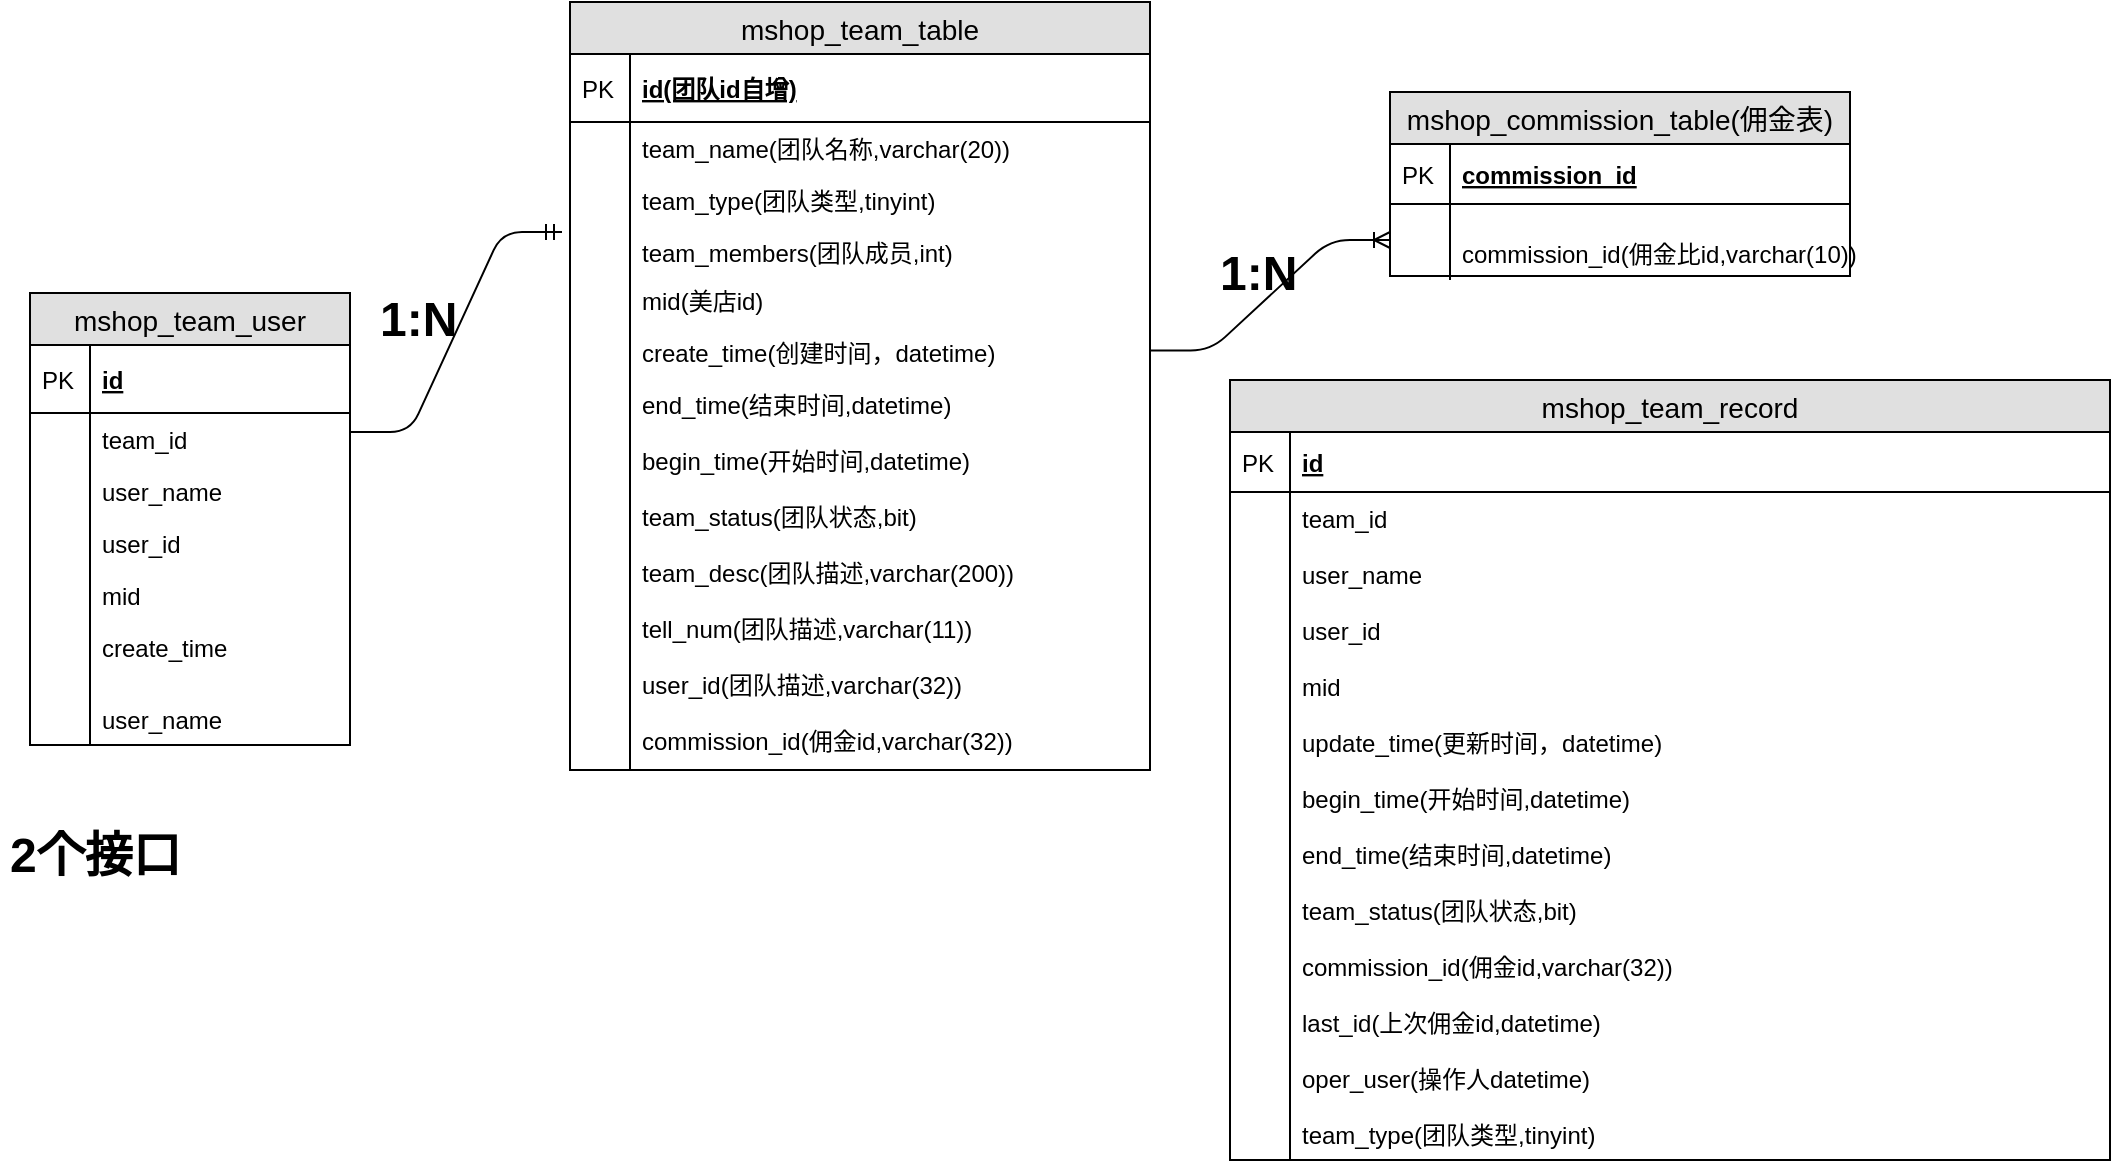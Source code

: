 <mxfile version="10.6.7" type="github"><diagram id="IDR1NOy5a7kp-NHiJug3" name="第 1 页"><mxGraphModel dx="914" dy="594" grid="1" gridSize="10" guides="1" tooltips="1" connect="1" arrows="1" fold="1" page="1" pageScale="1" pageWidth="1169" pageHeight="827" math="0" shadow="0"><root><mxCell id="0"/><mxCell id="1" parent="0"/><mxCell id="7gxHUUUUmgVNLk3DzK-p-2" value="mshop_team_table" style="swimlane;fontStyle=0;childLayout=stackLayout;horizontal=1;startSize=26;fillColor=#e0e0e0;horizontalStack=0;resizeParent=1;resizeParentMax=0;resizeLast=0;collapsible=1;marginBottom=0;swimlaneFillColor=#ffffff;align=center;fontSize=14;" vertex="1" parent="1"><mxGeometry x="330" y="95" width="290" height="384" as="geometry"/></mxCell><mxCell id="7gxHUUUUmgVNLk3DzK-p-3" value="id(团队id自增)" style="shape=partialRectangle;top=0;left=0;right=0;bottom=1;align=left;verticalAlign=middle;fillColor=none;spacingLeft=34;spacingRight=4;overflow=hidden;rotatable=0;points=[[0,0.5],[1,0.5]];portConstraint=eastwest;dropTarget=0;fontStyle=5;fontSize=12;" vertex="1" parent="7gxHUUUUmgVNLk3DzK-p-2"><mxGeometry y="26" width="290" height="34" as="geometry"/></mxCell><mxCell id="7gxHUUUUmgVNLk3DzK-p-4" value="PK" style="shape=partialRectangle;top=0;left=0;bottom=0;fillColor=none;align=left;verticalAlign=middle;spacingLeft=4;spacingRight=4;overflow=hidden;rotatable=0;points=[];portConstraint=eastwest;part=1;fontSize=12;" vertex="1" connectable="0" parent="7gxHUUUUmgVNLk3DzK-p-3"><mxGeometry width="30" height="34" as="geometry"/></mxCell><mxCell id="7gxHUUUUmgVNLk3DzK-p-7" value="team_name(团队名称,varchar(20))" style="shape=partialRectangle;top=0;left=0;right=0;bottom=0;align=left;verticalAlign=top;fillColor=none;spacingLeft=34;spacingRight=4;overflow=hidden;rotatable=0;points=[[0,0.5],[1,0.5]];portConstraint=eastwest;dropTarget=0;fontSize=12;" vertex="1" parent="7gxHUUUUmgVNLk3DzK-p-2"><mxGeometry y="60" width="290" height="26" as="geometry"/></mxCell><mxCell id="7gxHUUUUmgVNLk3DzK-p-8" value="" style="shape=partialRectangle;top=0;left=0;bottom=0;fillColor=none;align=left;verticalAlign=top;spacingLeft=4;spacingRight=4;overflow=hidden;rotatable=0;points=[];portConstraint=eastwest;part=1;fontSize=12;" vertex="1" connectable="0" parent="7gxHUUUUmgVNLk3DzK-p-7"><mxGeometry width="30" height="26" as="geometry"/></mxCell><mxCell id="7gxHUUUUmgVNLk3DzK-p-9" value="team_type(团队类型,tinyint)" style="shape=partialRectangle;top=0;left=0;right=0;bottom=0;align=left;verticalAlign=top;fillColor=none;spacingLeft=34;spacingRight=4;overflow=hidden;rotatable=0;points=[[0,0.5],[1,0.5]];portConstraint=eastwest;dropTarget=0;fontSize=12;" vertex="1" parent="7gxHUUUUmgVNLk3DzK-p-2"><mxGeometry y="86" width="290" height="26" as="geometry"/></mxCell><mxCell id="7gxHUUUUmgVNLk3DzK-p-10" value="" style="shape=partialRectangle;top=0;left=0;bottom=0;fillColor=none;align=left;verticalAlign=top;spacingLeft=4;spacingRight=4;overflow=hidden;rotatable=0;points=[];portConstraint=eastwest;part=1;fontSize=12;" vertex="1" connectable="0" parent="7gxHUUUUmgVNLk3DzK-p-9"><mxGeometry width="30" height="26" as="geometry"/></mxCell><mxCell id="7gxHUUUUmgVNLk3DzK-p-24" value="team_members(团队成员,int)" style="shape=partialRectangle;top=0;left=0;right=0;bottom=0;align=left;verticalAlign=top;fillColor=none;spacingLeft=34;spacingRight=4;overflow=hidden;rotatable=0;points=[[0,0.5],[1,0.5]];portConstraint=eastwest;dropTarget=0;fontSize=12;" vertex="1" parent="7gxHUUUUmgVNLk3DzK-p-2"><mxGeometry y="112" width="290" height="24" as="geometry"/></mxCell><mxCell id="7gxHUUUUmgVNLk3DzK-p-25" value="" style="shape=partialRectangle;top=0;left=0;bottom=0;fillColor=none;align=left;verticalAlign=top;spacingLeft=4;spacingRight=4;overflow=hidden;rotatable=0;points=[];portConstraint=eastwest;part=1;fontSize=12;" vertex="1" connectable="0" parent="7gxHUUUUmgVNLk3DzK-p-24"><mxGeometry width="30" height="24" as="geometry"/></mxCell><mxCell id="7gxHUUUUmgVNLk3DzK-p-26" value="mid(美店id)" style="shape=partialRectangle;top=0;left=0;right=0;bottom=0;align=left;verticalAlign=top;fillColor=none;spacingLeft=34;spacingRight=4;overflow=hidden;rotatable=0;points=[[0,0.5],[1,0.5]];portConstraint=eastwest;dropTarget=0;fontSize=12;" vertex="1" parent="7gxHUUUUmgVNLk3DzK-p-2"><mxGeometry y="136" width="290" height="26" as="geometry"/></mxCell><mxCell id="7gxHUUUUmgVNLk3DzK-p-27" value="" style="shape=partialRectangle;top=0;left=0;bottom=0;fillColor=none;align=left;verticalAlign=top;spacingLeft=4;spacingRight=4;overflow=hidden;rotatable=0;points=[];portConstraint=eastwest;part=1;fontSize=12;" vertex="1" connectable="0" parent="7gxHUUUUmgVNLk3DzK-p-26"><mxGeometry width="30" height="26" as="geometry"/></mxCell><mxCell id="7gxHUUUUmgVNLk3DzK-p-36" value="create_time(创建时间，datetime)" style="shape=partialRectangle;top=0;left=0;right=0;bottom=0;align=left;verticalAlign=top;fillColor=none;spacingLeft=34;spacingRight=4;overflow=hidden;rotatable=0;points=[[0,0.5],[1,0.5]];portConstraint=eastwest;dropTarget=0;fontSize=12;" vertex="1" parent="7gxHUUUUmgVNLk3DzK-p-2"><mxGeometry y="162" width="290" height="26" as="geometry"/></mxCell><mxCell id="7gxHUUUUmgVNLk3DzK-p-37" value="" style="shape=partialRectangle;top=0;left=0;bottom=0;fillColor=none;align=left;verticalAlign=top;spacingLeft=4;spacingRight=4;overflow=hidden;rotatable=0;points=[];portConstraint=eastwest;part=1;fontSize=12;" vertex="1" connectable="0" parent="7gxHUUUUmgVNLk3DzK-p-36"><mxGeometry width="30" height="26" as="geometry"/></mxCell><mxCell id="7gxHUUUUmgVNLk3DzK-p-53" value="end_time(结束时间,datetime)" style="shape=partialRectangle;top=0;left=0;right=0;bottom=0;align=left;verticalAlign=top;fillColor=none;spacingLeft=34;spacingRight=4;overflow=hidden;rotatable=0;points=[[0,0.5],[1,0.5]];portConstraint=eastwest;dropTarget=0;fontSize=12;" vertex="1" parent="7gxHUUUUmgVNLk3DzK-p-2"><mxGeometry y="188" width="290" height="28" as="geometry"/></mxCell><mxCell id="7gxHUUUUmgVNLk3DzK-p-54" value="" style="shape=partialRectangle;top=0;left=0;bottom=0;fillColor=none;align=left;verticalAlign=top;spacingLeft=4;spacingRight=4;overflow=hidden;rotatable=0;points=[];portConstraint=eastwest;part=1;fontSize=12;" vertex="1" connectable="0" parent="7gxHUUUUmgVNLk3DzK-p-53"><mxGeometry width="30" height="28" as="geometry"/></mxCell><mxCell id="7gxHUUUUmgVNLk3DzK-p-59" value="begin_time(开始时间,datetime)" style="shape=partialRectangle;top=0;left=0;right=0;bottom=0;align=left;verticalAlign=top;fillColor=none;spacingLeft=34;spacingRight=4;overflow=hidden;rotatable=0;points=[[0,0.5],[1,0.5]];portConstraint=eastwest;dropTarget=0;fontSize=12;" vertex="1" parent="7gxHUUUUmgVNLk3DzK-p-2"><mxGeometry y="216" width="290" height="28" as="geometry"/></mxCell><mxCell id="7gxHUUUUmgVNLk3DzK-p-60" value="" style="shape=partialRectangle;top=0;left=0;bottom=0;fillColor=none;align=left;verticalAlign=top;spacingLeft=4;spacingRight=4;overflow=hidden;rotatable=0;points=[];portConstraint=eastwest;part=1;fontSize=12;" vertex="1" connectable="0" parent="7gxHUUUUmgVNLk3DzK-p-59"><mxGeometry width="30" height="28" as="geometry"/></mxCell><mxCell id="7gxHUUUUmgVNLk3DzK-p-55" value="team_status(团队状态,bit)" style="shape=partialRectangle;top=0;left=0;right=0;bottom=0;align=left;verticalAlign=top;fillColor=none;spacingLeft=34;spacingRight=4;overflow=hidden;rotatable=0;points=[[0,0.5],[1,0.5]];portConstraint=eastwest;dropTarget=0;fontSize=12;" vertex="1" parent="7gxHUUUUmgVNLk3DzK-p-2"><mxGeometry y="244" width="290" height="28" as="geometry"/></mxCell><mxCell id="7gxHUUUUmgVNLk3DzK-p-56" value="" style="shape=partialRectangle;top=0;left=0;bottom=0;fillColor=none;align=left;verticalAlign=top;spacingLeft=4;spacingRight=4;overflow=hidden;rotatable=0;points=[];portConstraint=eastwest;part=1;fontSize=12;" vertex="1" connectable="0" parent="7gxHUUUUmgVNLk3DzK-p-55"><mxGeometry width="30" height="28" as="geometry"/></mxCell><mxCell id="7gxHUUUUmgVNLk3DzK-p-61" value="team_desc(团队描述,varchar(200))" style="shape=partialRectangle;top=0;left=0;right=0;bottom=0;align=left;verticalAlign=top;fillColor=none;spacingLeft=34;spacingRight=4;overflow=hidden;rotatable=0;points=[[0,0.5],[1,0.5]];portConstraint=eastwest;dropTarget=0;fontSize=12;" vertex="1" parent="7gxHUUUUmgVNLk3DzK-p-2"><mxGeometry y="272" width="290" height="28" as="geometry"/></mxCell><mxCell id="7gxHUUUUmgVNLk3DzK-p-62" value="" style="shape=partialRectangle;top=0;left=0;bottom=0;fillColor=none;align=left;verticalAlign=top;spacingLeft=4;spacingRight=4;overflow=hidden;rotatable=0;points=[];portConstraint=eastwest;part=1;fontSize=12;" vertex="1" connectable="0" parent="7gxHUUUUmgVNLk3DzK-p-61"><mxGeometry width="30" height="28" as="geometry"/></mxCell><mxCell id="7gxHUUUUmgVNLk3DzK-p-63" value="tell_num(团队描述,varchar(11))" style="shape=partialRectangle;top=0;left=0;right=0;bottom=0;align=left;verticalAlign=top;fillColor=none;spacingLeft=34;spacingRight=4;overflow=hidden;rotatable=0;points=[[0,0.5],[1,0.5]];portConstraint=eastwest;dropTarget=0;fontSize=12;" vertex="1" parent="7gxHUUUUmgVNLk3DzK-p-2"><mxGeometry y="300" width="290" height="28" as="geometry"/></mxCell><mxCell id="7gxHUUUUmgVNLk3DzK-p-64" value="" style="shape=partialRectangle;top=0;left=0;bottom=0;fillColor=none;align=left;verticalAlign=top;spacingLeft=4;spacingRight=4;overflow=hidden;rotatable=0;points=[];portConstraint=eastwest;part=1;fontSize=12;" vertex="1" connectable="0" parent="7gxHUUUUmgVNLk3DzK-p-63"><mxGeometry width="30" height="28" as="geometry"/></mxCell><mxCell id="7gxHUUUUmgVNLk3DzK-p-65" value="user_id(团队描述,varchar(32))" style="shape=partialRectangle;top=0;left=0;right=0;bottom=0;align=left;verticalAlign=top;fillColor=none;spacingLeft=34;spacingRight=4;overflow=hidden;rotatable=0;points=[[0,0.5],[1,0.5]];portConstraint=eastwest;dropTarget=0;fontSize=12;" vertex="1" parent="7gxHUUUUmgVNLk3DzK-p-2"><mxGeometry y="328" width="290" height="28" as="geometry"/></mxCell><mxCell id="7gxHUUUUmgVNLk3DzK-p-66" value="" style="shape=partialRectangle;top=0;left=0;bottom=0;fillColor=none;align=left;verticalAlign=top;spacingLeft=4;spacingRight=4;overflow=hidden;rotatable=0;points=[];portConstraint=eastwest;part=1;fontSize=12;" vertex="1" connectable="0" parent="7gxHUUUUmgVNLk3DzK-p-65"><mxGeometry width="30" height="28" as="geometry"/></mxCell><mxCell id="7gxHUUUUmgVNLk3DzK-p-121" value="commission_id(佣金id,varchar(32))" style="shape=partialRectangle;top=0;left=0;right=0;bottom=0;align=left;verticalAlign=top;fillColor=none;spacingLeft=34;spacingRight=4;overflow=hidden;rotatable=0;points=[[0,0.5],[1,0.5]];portConstraint=eastwest;dropTarget=0;fontSize=12;" vertex="1" parent="7gxHUUUUmgVNLk3DzK-p-2"><mxGeometry y="356" width="290" height="28" as="geometry"/></mxCell><mxCell id="7gxHUUUUmgVNLk3DzK-p-122" value="" style="shape=partialRectangle;top=0;left=0;bottom=0;fillColor=none;align=left;verticalAlign=top;spacingLeft=4;spacingRight=4;overflow=hidden;rotatable=0;points=[];portConstraint=eastwest;part=1;fontSize=12;" vertex="1" connectable="0" parent="7gxHUUUUmgVNLk3DzK-p-121"><mxGeometry width="30" height="28" as="geometry"/></mxCell><mxCell id="7gxHUUUUmgVNLk3DzK-p-42" value="mshop_commission_table(佣金表)" style="swimlane;fontStyle=0;childLayout=stackLayout;horizontal=1;startSize=26;fillColor=#e0e0e0;horizontalStack=0;resizeParent=1;resizeParentMax=0;resizeLast=0;collapsible=1;marginBottom=0;swimlaneFillColor=#ffffff;align=center;fontSize=14;" vertex="1" parent="1"><mxGeometry x="740" y="140" width="230" height="92" as="geometry"/></mxCell><mxCell id="7gxHUUUUmgVNLk3DzK-p-43" value="commission_id" style="shape=partialRectangle;top=0;left=0;right=0;bottom=1;align=left;verticalAlign=middle;fillColor=none;spacingLeft=34;spacingRight=4;overflow=hidden;rotatable=0;points=[[0,0.5],[1,0.5]];portConstraint=eastwest;dropTarget=0;fontStyle=5;fontSize=12;" vertex="1" parent="7gxHUUUUmgVNLk3DzK-p-42"><mxGeometry y="26" width="230" height="30" as="geometry"/></mxCell><mxCell id="7gxHUUUUmgVNLk3DzK-p-44" value="PK" style="shape=partialRectangle;top=0;left=0;bottom=0;fillColor=none;align=left;verticalAlign=middle;spacingLeft=4;spacingRight=4;overflow=hidden;rotatable=0;points=[];portConstraint=eastwest;part=1;fontSize=12;" vertex="1" connectable="0" parent="7gxHUUUUmgVNLk3DzK-p-43"><mxGeometry width="30" height="30" as="geometry"/></mxCell><mxCell id="7gxHUUUUmgVNLk3DzK-p-45" value="" style="shape=partialRectangle;top=0;left=0;right=0;bottom=0;align=left;verticalAlign=top;fillColor=none;spacingLeft=34;spacingRight=4;overflow=hidden;rotatable=0;points=[[0,0.5],[1,0.5]];portConstraint=eastwest;dropTarget=0;fontSize=12;" vertex="1" parent="7gxHUUUUmgVNLk3DzK-p-42"><mxGeometry y="56" width="230" height="26" as="geometry"/></mxCell><mxCell id="7gxHUUUUmgVNLk3DzK-p-46" value="" style="shape=partialRectangle;top=0;left=0;bottom=0;fillColor=none;align=left;verticalAlign=top;spacingLeft=4;spacingRight=4;overflow=hidden;rotatable=0;points=[];portConstraint=eastwest;part=1;fontSize=12;" vertex="1" connectable="0" parent="7gxHUUUUmgVNLk3DzK-p-45"><mxGeometry width="30" height="26" as="geometry"/></mxCell><mxCell id="7gxHUUUUmgVNLk3DzK-p-51" value="" style="shape=partialRectangle;top=0;left=0;right=0;bottom=0;align=left;verticalAlign=top;fillColor=none;spacingLeft=34;spacingRight=4;overflow=hidden;rotatable=0;points=[[0,0.5],[1,0.5]];portConstraint=eastwest;dropTarget=0;fontSize=12;" vertex="1" parent="7gxHUUUUmgVNLk3DzK-p-42"><mxGeometry y="82" width="230" height="10" as="geometry"/></mxCell><mxCell id="7gxHUUUUmgVNLk3DzK-p-52" value="" style="shape=partialRectangle;top=0;left=0;bottom=0;fillColor=none;align=left;verticalAlign=top;spacingLeft=4;spacingRight=4;overflow=hidden;rotatable=0;points=[];portConstraint=eastwest;part=1;fontSize=12;" vertex="1" connectable="0" parent="7gxHUUUUmgVNLk3DzK-p-51"><mxGeometry width="30" height="10" as="geometry"/></mxCell><mxCell id="7gxHUUUUmgVNLk3DzK-p-34" value="commission_id(佣金比id,varchar(10))" style="shape=partialRectangle;top=0;left=0;right=0;bottom=0;align=left;verticalAlign=top;fillColor=none;spacingLeft=34;spacingRight=4;overflow=hidden;rotatable=0;points=[[0,0.5],[1,0.5]];portConstraint=eastwest;dropTarget=0;fontSize=12;" vertex="1" parent="1"><mxGeometry x="740" y="207.5" width="290" height="26" as="geometry"/></mxCell><mxCell id="7gxHUUUUmgVNLk3DzK-p-35" value="" style="shape=partialRectangle;top=0;left=0;bottom=0;fillColor=none;align=left;verticalAlign=top;spacingLeft=4;spacingRight=4;overflow=hidden;rotatable=0;points=[];portConstraint=eastwest;part=1;fontSize=12;" vertex="1" connectable="0" parent="7gxHUUUUmgVNLk3DzK-p-34"><mxGeometry width="30" height="26" as="geometry"/></mxCell><mxCell id="7gxHUUUUmgVNLk3DzK-p-57" value="" style="edgeStyle=entityRelationEdgeStyle;fontSize=12;html=1;endArrow=ERoneToMany;exitX=1;exitY=0.5;exitDx=0;exitDy=0;" edge="1" parent="1"><mxGeometry width="100" height="100" relative="1" as="geometry"><mxPoint x="620.294" y="269.235" as="sourcePoint"/><mxPoint x="740" y="214" as="targetPoint"/></mxGeometry></mxCell><mxCell id="7gxHUUUUmgVNLk3DzK-p-58" value="&lt;h1&gt;1:N&lt;/h1&gt;&lt;div&gt;&lt;br&gt;&lt;/div&gt;" style="text;html=1;strokeColor=none;fillColor=none;spacing=5;spacingTop=-20;whiteSpace=wrap;overflow=hidden;rounded=0;" vertex="1" parent="1"><mxGeometry x="650" y="211" width="80" height="59" as="geometry"/></mxCell><mxCell id="7gxHUUUUmgVNLk3DzK-p-67" value="mshop_team_record" style="swimlane;fontStyle=0;childLayout=stackLayout;horizontal=1;startSize=26;fillColor=#e0e0e0;horizontalStack=0;resizeParent=1;resizeParentMax=0;resizeLast=0;collapsible=1;marginBottom=0;swimlaneFillColor=#ffffff;align=center;fontSize=14;" vertex="1" parent="1"><mxGeometry x="660" y="284" width="440" height="390" as="geometry"/></mxCell><mxCell id="7gxHUUUUmgVNLk3DzK-p-68" value="id" style="shape=partialRectangle;top=0;left=0;right=0;bottom=1;align=left;verticalAlign=middle;fillColor=none;spacingLeft=34;spacingRight=4;overflow=hidden;rotatable=0;points=[[0,0.5],[1,0.5]];portConstraint=eastwest;dropTarget=0;fontStyle=5;fontSize=12;" vertex="1" parent="7gxHUUUUmgVNLk3DzK-p-67"><mxGeometry y="26" width="440" height="30" as="geometry"/></mxCell><mxCell id="7gxHUUUUmgVNLk3DzK-p-69" value="PK" style="shape=partialRectangle;top=0;left=0;bottom=0;fillColor=none;align=left;verticalAlign=middle;spacingLeft=4;spacingRight=4;overflow=hidden;rotatable=0;points=[];portConstraint=eastwest;part=1;fontSize=12;" vertex="1" connectable="0" parent="7gxHUUUUmgVNLk3DzK-p-68"><mxGeometry width="30" height="30" as="geometry"/></mxCell><mxCell id="7gxHUUUUmgVNLk3DzK-p-112" value="team_id" style="shape=partialRectangle;top=0;left=0;right=0;bottom=0;align=left;verticalAlign=top;fillColor=none;spacingLeft=34;spacingRight=4;overflow=hidden;rotatable=0;points=[[0,0.5],[1,0.5]];portConstraint=eastwest;dropTarget=0;fontSize=12;" vertex="1" parent="7gxHUUUUmgVNLk3DzK-p-67"><mxGeometry y="56" width="440" height="28" as="geometry"/></mxCell><mxCell id="7gxHUUUUmgVNLk3DzK-p-113" value="" style="shape=partialRectangle;top=0;left=0;bottom=0;fillColor=none;align=left;verticalAlign=top;spacingLeft=4;spacingRight=4;overflow=hidden;rotatable=0;points=[];portConstraint=eastwest;part=1;fontSize=12;" vertex="1" connectable="0" parent="7gxHUUUUmgVNLk3DzK-p-112"><mxGeometry width="30" height="28" as="geometry"/></mxCell><mxCell id="7gxHUUUUmgVNLk3DzK-p-110" value="user_name" style="shape=partialRectangle;top=0;left=0;right=0;bottom=0;align=left;verticalAlign=top;fillColor=none;spacingLeft=34;spacingRight=4;overflow=hidden;rotatable=0;points=[[0,0.5],[1,0.5]];portConstraint=eastwest;dropTarget=0;fontSize=12;" vertex="1" parent="7gxHUUUUmgVNLk3DzK-p-67"><mxGeometry y="84" width="440" height="28" as="geometry"/></mxCell><mxCell id="7gxHUUUUmgVNLk3DzK-p-111" value="" style="shape=partialRectangle;top=0;left=0;bottom=0;fillColor=none;align=left;verticalAlign=top;spacingLeft=4;spacingRight=4;overflow=hidden;rotatable=0;points=[];portConstraint=eastwest;part=1;fontSize=12;" vertex="1" connectable="0" parent="7gxHUUUUmgVNLk3DzK-p-110"><mxGeometry width="30" height="28" as="geometry"/></mxCell><mxCell id="7gxHUUUUmgVNLk3DzK-p-108" value="user_id" style="shape=partialRectangle;top=0;left=0;right=0;bottom=0;align=left;verticalAlign=top;fillColor=none;spacingLeft=34;spacingRight=4;overflow=hidden;rotatable=0;points=[[0,0.5],[1,0.5]];portConstraint=eastwest;dropTarget=0;fontSize=12;" vertex="1" parent="7gxHUUUUmgVNLk3DzK-p-67"><mxGeometry y="112" width="440" height="28" as="geometry"/></mxCell><mxCell id="7gxHUUUUmgVNLk3DzK-p-109" value="" style="shape=partialRectangle;top=0;left=0;bottom=0;fillColor=none;align=left;verticalAlign=top;spacingLeft=4;spacingRight=4;overflow=hidden;rotatable=0;points=[];portConstraint=eastwest;part=1;fontSize=12;" vertex="1" connectable="0" parent="7gxHUUUUmgVNLk3DzK-p-108"><mxGeometry width="30" height="28" as="geometry"/></mxCell><mxCell id="7gxHUUUUmgVNLk3DzK-p-106" value="mid" style="shape=partialRectangle;top=0;left=0;right=0;bottom=0;align=left;verticalAlign=top;fillColor=none;spacingLeft=34;spacingRight=4;overflow=hidden;rotatable=0;points=[[0,0.5],[1,0.5]];portConstraint=eastwest;dropTarget=0;fontSize=12;" vertex="1" parent="7gxHUUUUmgVNLk3DzK-p-67"><mxGeometry y="140" width="440" height="28" as="geometry"/></mxCell><mxCell id="7gxHUUUUmgVNLk3DzK-p-107" value="" style="shape=partialRectangle;top=0;left=0;bottom=0;fillColor=none;align=left;verticalAlign=top;spacingLeft=4;spacingRight=4;overflow=hidden;rotatable=0;points=[];portConstraint=eastwest;part=1;fontSize=12;" vertex="1" connectable="0" parent="7gxHUUUUmgVNLk3DzK-p-106"><mxGeometry width="30" height="28" as="geometry"/></mxCell><mxCell id="7gxHUUUUmgVNLk3DzK-p-98" value="update_time(更新时间，datetime)" style="shape=partialRectangle;top=0;left=0;right=0;bottom=0;align=left;verticalAlign=top;fillColor=none;spacingLeft=34;spacingRight=4;overflow=hidden;rotatable=0;points=[[0,0.5],[1,0.5]];portConstraint=eastwest;dropTarget=0;fontSize=12;" vertex="1" parent="7gxHUUUUmgVNLk3DzK-p-67"><mxGeometry y="168" width="440" height="28" as="geometry"/></mxCell><mxCell id="7gxHUUUUmgVNLk3DzK-p-99" value="" style="shape=partialRectangle;top=0;left=0;bottom=0;fillColor=none;align=left;verticalAlign=top;spacingLeft=4;spacingRight=4;overflow=hidden;rotatable=0;points=[];portConstraint=eastwest;part=1;fontSize=12;" vertex="1" connectable="0" parent="7gxHUUUUmgVNLk3DzK-p-98"><mxGeometry width="30" height="28" as="geometry"/></mxCell><mxCell id="7gxHUUUUmgVNLk3DzK-p-118" value="begin_time(开始时间,datetime)" style="shape=partialRectangle;top=0;left=0;right=0;bottom=0;align=left;verticalAlign=top;fillColor=none;spacingLeft=34;spacingRight=4;overflow=hidden;rotatable=0;points=[[0,0.5],[1,0.5]];portConstraint=eastwest;dropTarget=0;fontSize=12;" vertex="1" parent="7gxHUUUUmgVNLk3DzK-p-67"><mxGeometry y="196" width="440" height="28" as="geometry"/></mxCell><mxCell id="7gxHUUUUmgVNLk3DzK-p-119" value="" style="shape=partialRectangle;top=0;left=0;bottom=0;fillColor=none;align=left;verticalAlign=top;spacingLeft=4;spacingRight=4;overflow=hidden;rotatable=0;points=[];portConstraint=eastwest;part=1;fontSize=12;" vertex="1" connectable="0" parent="7gxHUUUUmgVNLk3DzK-p-118"><mxGeometry width="30" height="28" as="geometry"/></mxCell><mxCell id="7gxHUUUUmgVNLk3DzK-p-116" value="end_time(结束时间,datetime)" style="shape=partialRectangle;top=0;left=0;right=0;bottom=0;align=left;verticalAlign=top;fillColor=none;spacingLeft=34;spacingRight=4;overflow=hidden;rotatable=0;points=[[0,0.5],[1,0.5]];portConstraint=eastwest;dropTarget=0;fontSize=12;" vertex="1" parent="7gxHUUUUmgVNLk3DzK-p-67"><mxGeometry y="224" width="440" height="28" as="geometry"/></mxCell><mxCell id="7gxHUUUUmgVNLk3DzK-p-117" value="" style="shape=partialRectangle;top=0;left=0;bottom=0;fillColor=none;align=left;verticalAlign=top;spacingLeft=4;spacingRight=4;overflow=hidden;rotatable=0;points=[];portConstraint=eastwest;part=1;fontSize=12;" vertex="1" connectable="0" parent="7gxHUUUUmgVNLk3DzK-p-116"><mxGeometry width="30" height="28" as="geometry"/></mxCell><mxCell id="7gxHUUUUmgVNLk3DzK-p-114" value="team_status(团队状态,bit)" style="shape=partialRectangle;top=0;left=0;right=0;bottom=0;align=left;verticalAlign=top;fillColor=none;spacingLeft=34;spacingRight=4;overflow=hidden;rotatable=0;points=[[0,0.5],[1,0.5]];portConstraint=eastwest;dropTarget=0;fontSize=12;" vertex="1" parent="7gxHUUUUmgVNLk3DzK-p-67"><mxGeometry y="252" width="440" height="28" as="geometry"/></mxCell><mxCell id="7gxHUUUUmgVNLk3DzK-p-115" value="" style="shape=partialRectangle;top=0;left=0;bottom=0;fillColor=none;align=left;verticalAlign=top;spacingLeft=4;spacingRight=4;overflow=hidden;rotatable=0;points=[];portConstraint=eastwest;part=1;fontSize=12;" vertex="1" connectable="0" parent="7gxHUUUUmgVNLk3DzK-p-114"><mxGeometry width="30" height="28" as="geometry"/></mxCell><mxCell id="7gxHUUUUmgVNLk3DzK-p-127" value="commission_id(佣金id,varchar(32))" style="shape=partialRectangle;top=0;left=0;right=0;bottom=0;align=left;verticalAlign=top;fillColor=none;spacingLeft=34;spacingRight=4;overflow=hidden;rotatable=0;points=[[0,0.5],[1,0.5]];portConstraint=eastwest;dropTarget=0;fontSize=12;" vertex="1" parent="7gxHUUUUmgVNLk3DzK-p-67"><mxGeometry y="280" width="440" height="28" as="geometry"/></mxCell><mxCell id="7gxHUUUUmgVNLk3DzK-p-128" value="" style="shape=partialRectangle;top=0;left=0;bottom=0;fillColor=none;align=left;verticalAlign=top;spacingLeft=4;spacingRight=4;overflow=hidden;rotatable=0;points=[];portConstraint=eastwest;part=1;fontSize=12;" vertex="1" connectable="0" parent="7gxHUUUUmgVNLk3DzK-p-127"><mxGeometry width="30" height="28" as="geometry"/></mxCell><mxCell id="7gxHUUUUmgVNLk3DzK-p-142" value="last_id(上次佣金id,datetime)" style="shape=partialRectangle;top=0;left=0;right=0;bottom=0;align=left;verticalAlign=top;fillColor=none;spacingLeft=34;spacingRight=4;overflow=hidden;rotatable=0;points=[[0,0.5],[1,0.5]];portConstraint=eastwest;dropTarget=0;fontSize=12;" vertex="1" parent="7gxHUUUUmgVNLk3DzK-p-67"><mxGeometry y="308" width="440" height="28" as="geometry"/></mxCell><mxCell id="7gxHUUUUmgVNLk3DzK-p-143" value="" style="shape=partialRectangle;top=0;left=0;bottom=0;fillColor=none;align=left;verticalAlign=top;spacingLeft=4;spacingRight=4;overflow=hidden;rotatable=0;points=[];portConstraint=eastwest;part=1;fontSize=12;" vertex="1" connectable="0" parent="7gxHUUUUmgVNLk3DzK-p-142"><mxGeometry width="30" height="28" as="geometry"/></mxCell><mxCell id="7gxHUUUUmgVNLk3DzK-p-96" value="oper_user(操作人datetime)" style="shape=partialRectangle;top=0;left=0;right=0;bottom=0;align=left;verticalAlign=top;fillColor=none;spacingLeft=34;spacingRight=4;overflow=hidden;rotatable=0;points=[[0,0.5],[1,0.5]];portConstraint=eastwest;dropTarget=0;fontSize=12;" vertex="1" parent="7gxHUUUUmgVNLk3DzK-p-67"><mxGeometry y="336" width="440" height="28" as="geometry"/></mxCell><mxCell id="7gxHUUUUmgVNLk3DzK-p-97" value="" style="shape=partialRectangle;top=0;left=0;bottom=0;fillColor=none;align=left;verticalAlign=top;spacingLeft=4;spacingRight=4;overflow=hidden;rotatable=0;points=[];portConstraint=eastwest;part=1;fontSize=12;" vertex="1" connectable="0" parent="7gxHUUUUmgVNLk3DzK-p-96"><mxGeometry width="30" height="28" as="geometry"/></mxCell><mxCell id="7gxHUUUUmgVNLk3DzK-p-144" value="team_type(团队类型,tinyint)" style="shape=partialRectangle;top=0;left=0;right=0;bottom=0;align=left;verticalAlign=top;fillColor=none;spacingLeft=34;spacingRight=4;overflow=hidden;rotatable=0;points=[[0,0.5],[1,0.5]];portConstraint=eastwest;dropTarget=0;fontSize=12;" vertex="1" parent="7gxHUUUUmgVNLk3DzK-p-67"><mxGeometry y="364" width="440" height="26" as="geometry"/></mxCell><mxCell id="7gxHUUUUmgVNLk3DzK-p-145" value="" style="shape=partialRectangle;top=0;left=0;bottom=0;fillColor=none;align=left;verticalAlign=top;spacingLeft=4;spacingRight=4;overflow=hidden;rotatable=0;points=[];portConstraint=eastwest;part=1;fontSize=12;" vertex="1" connectable="0" parent="7gxHUUUUmgVNLk3DzK-p-144"><mxGeometry width="30" height="26" as="geometry"/></mxCell><mxCell id="7gxHUUUUmgVNLk3DzK-p-78" value="mshop_team_user" style="swimlane;fontStyle=0;childLayout=stackLayout;horizontal=1;startSize=26;fillColor=#e0e0e0;horizontalStack=0;resizeParent=1;resizeParentMax=0;resizeLast=0;collapsible=1;marginBottom=0;swimlaneFillColor=#ffffff;align=center;fontSize=14;" vertex="1" parent="1"><mxGeometry x="60" y="240.5" width="160" height="226" as="geometry"/></mxCell><mxCell id="7gxHUUUUmgVNLk3DzK-p-79" value="id" style="shape=partialRectangle;top=0;left=0;right=0;bottom=1;align=left;verticalAlign=middle;fillColor=none;spacingLeft=34;spacingRight=4;overflow=hidden;rotatable=0;points=[[0,0.5],[1,0.5]];portConstraint=eastwest;dropTarget=0;fontStyle=5;fontSize=12;" vertex="1" parent="7gxHUUUUmgVNLk3DzK-p-78"><mxGeometry y="26" width="160" height="34" as="geometry"/></mxCell><mxCell id="7gxHUUUUmgVNLk3DzK-p-80" value="PK" style="shape=partialRectangle;top=0;left=0;bottom=0;fillColor=none;align=left;verticalAlign=middle;spacingLeft=4;spacingRight=4;overflow=hidden;rotatable=0;points=[];portConstraint=eastwest;part=1;fontSize=12;" vertex="1" connectable="0" parent="7gxHUUUUmgVNLk3DzK-p-79"><mxGeometry width="30" height="34" as="geometry"/></mxCell><mxCell id="7gxHUUUUmgVNLk3DzK-p-81" value="team_id" style="shape=partialRectangle;top=0;left=0;right=0;bottom=0;align=left;verticalAlign=top;fillColor=none;spacingLeft=34;spacingRight=4;overflow=hidden;rotatable=0;points=[[0,0.5],[1,0.5]];portConstraint=eastwest;dropTarget=0;fontSize=12;" vertex="1" parent="7gxHUUUUmgVNLk3DzK-p-78"><mxGeometry y="60" width="160" height="26" as="geometry"/></mxCell><mxCell id="7gxHUUUUmgVNLk3DzK-p-82" value="" style="shape=partialRectangle;top=0;left=0;bottom=0;fillColor=none;align=left;verticalAlign=top;spacingLeft=4;spacingRight=4;overflow=hidden;rotatable=0;points=[];portConstraint=eastwest;part=1;fontSize=12;" vertex="1" connectable="0" parent="7gxHUUUUmgVNLk3DzK-p-81"><mxGeometry width="30" height="26" as="geometry"/></mxCell><mxCell id="7gxHUUUUmgVNLk3DzK-p-131" value="user_name" style="shape=partialRectangle;top=0;left=0;right=0;bottom=0;align=left;verticalAlign=top;fillColor=none;spacingLeft=34;spacingRight=4;overflow=hidden;rotatable=0;points=[[0,0.5],[1,0.5]];portConstraint=eastwest;dropTarget=0;fontSize=12;" vertex="1" parent="7gxHUUUUmgVNLk3DzK-p-78"><mxGeometry y="86" width="160" height="26" as="geometry"/></mxCell><mxCell id="7gxHUUUUmgVNLk3DzK-p-132" value="" style="shape=partialRectangle;top=0;left=0;bottom=0;fillColor=none;align=left;verticalAlign=top;spacingLeft=4;spacingRight=4;overflow=hidden;rotatable=0;points=[];portConstraint=eastwest;part=1;fontSize=12;" vertex="1" connectable="0" parent="7gxHUUUUmgVNLk3DzK-p-131"><mxGeometry width="30" height="26" as="geometry"/></mxCell><mxCell id="7gxHUUUUmgVNLk3DzK-p-83" value="user_id" style="shape=partialRectangle;top=0;left=0;right=0;bottom=0;align=left;verticalAlign=top;fillColor=none;spacingLeft=34;spacingRight=4;overflow=hidden;rotatable=0;points=[[0,0.5],[1,0.5]];portConstraint=eastwest;dropTarget=0;fontSize=12;" vertex="1" parent="7gxHUUUUmgVNLk3DzK-p-78"><mxGeometry y="112" width="160" height="26" as="geometry"/></mxCell><mxCell id="7gxHUUUUmgVNLk3DzK-p-84" value="" style="shape=partialRectangle;top=0;left=0;bottom=0;fillColor=none;align=left;verticalAlign=top;spacingLeft=4;spacingRight=4;overflow=hidden;rotatable=0;points=[];portConstraint=eastwest;part=1;fontSize=12;" vertex="1" connectable="0" parent="7gxHUUUUmgVNLk3DzK-p-83"><mxGeometry width="30" height="26" as="geometry"/></mxCell><mxCell id="7gxHUUUUmgVNLk3DzK-p-85" value="mid" style="shape=partialRectangle;top=0;left=0;right=0;bottom=0;align=left;verticalAlign=top;fillColor=none;spacingLeft=34;spacingRight=4;overflow=hidden;rotatable=0;points=[[0,0.5],[1,0.5]];portConstraint=eastwest;dropTarget=0;fontSize=12;" vertex="1" parent="7gxHUUUUmgVNLk3DzK-p-78"><mxGeometry y="138" width="160" height="26" as="geometry"/></mxCell><mxCell id="7gxHUUUUmgVNLk3DzK-p-86" value="" style="shape=partialRectangle;top=0;left=0;bottom=0;fillColor=none;align=left;verticalAlign=top;spacingLeft=4;spacingRight=4;overflow=hidden;rotatable=0;points=[];portConstraint=eastwest;part=1;fontSize=12;" vertex="1" connectable="0" parent="7gxHUUUUmgVNLk3DzK-p-85"><mxGeometry width="30" height="26" as="geometry"/></mxCell><mxCell id="7gxHUUUUmgVNLk3DzK-p-133" value="create_time" style="shape=partialRectangle;top=0;left=0;right=0;bottom=0;align=left;verticalAlign=top;fillColor=none;spacingLeft=34;spacingRight=4;overflow=hidden;rotatable=0;points=[[0,0.5],[1,0.5]];portConstraint=eastwest;dropTarget=0;fontSize=12;" vertex="1" parent="7gxHUUUUmgVNLk3DzK-p-78"><mxGeometry y="164" width="160" height="26" as="geometry"/></mxCell><mxCell id="7gxHUUUUmgVNLk3DzK-p-134" value="" style="shape=partialRectangle;top=0;left=0;bottom=0;fillColor=none;align=left;verticalAlign=top;spacingLeft=4;spacingRight=4;overflow=hidden;rotatable=0;points=[];portConstraint=eastwest;part=1;fontSize=12;" vertex="1" connectable="0" parent="7gxHUUUUmgVNLk3DzK-p-133"><mxGeometry width="30" height="26" as="geometry"/></mxCell><mxCell id="7gxHUUUUmgVNLk3DzK-p-87" value="" style="shape=partialRectangle;top=0;left=0;right=0;bottom=0;align=left;verticalAlign=top;fillColor=none;spacingLeft=34;spacingRight=4;overflow=hidden;rotatable=0;points=[[0,0.5],[1,0.5]];portConstraint=eastwest;dropTarget=0;fontSize=12;" vertex="1" parent="7gxHUUUUmgVNLk3DzK-p-78"><mxGeometry y="190" width="160" height="10" as="geometry"/></mxCell><mxCell id="7gxHUUUUmgVNLk3DzK-p-88" value="" style="shape=partialRectangle;top=0;left=0;bottom=0;fillColor=none;align=left;verticalAlign=top;spacingLeft=4;spacingRight=4;overflow=hidden;rotatable=0;points=[];portConstraint=eastwest;part=1;fontSize=12;" vertex="1" connectable="0" parent="7gxHUUUUmgVNLk3DzK-p-87"><mxGeometry width="30" height="10" as="geometry"/></mxCell><mxCell id="7gxHUUUUmgVNLk3DzK-p-135" value="user_name" style="shape=partialRectangle;top=0;left=0;right=0;bottom=0;align=left;verticalAlign=top;fillColor=none;spacingLeft=34;spacingRight=4;overflow=hidden;rotatable=0;points=[[0,0.5],[1,0.5]];portConstraint=eastwest;dropTarget=0;fontSize=12;" vertex="1" parent="7gxHUUUUmgVNLk3DzK-p-78"><mxGeometry y="200" width="160" height="26" as="geometry"/></mxCell><mxCell id="7gxHUUUUmgVNLk3DzK-p-136" value="" style="shape=partialRectangle;top=0;left=0;bottom=0;fillColor=none;align=left;verticalAlign=top;spacingLeft=4;spacingRight=4;overflow=hidden;rotatable=0;points=[];portConstraint=eastwest;part=1;fontSize=12;" vertex="1" connectable="0" parent="7gxHUUUUmgVNLk3DzK-p-135"><mxGeometry width="30" height="26" as="geometry"/></mxCell><mxCell id="7gxHUUUUmgVNLk3DzK-p-89" value="" style="edgeStyle=entityRelationEdgeStyle;fontSize=12;html=1;endArrow=ERmandOne;" edge="1" parent="1"><mxGeometry width="100" height="100" relative="1" as="geometry"><mxPoint x="220" y="310" as="sourcePoint"/><mxPoint x="326" y="210" as="targetPoint"/></mxGeometry></mxCell><mxCell id="7gxHUUUUmgVNLk3DzK-p-90" value="&lt;h1&gt;1:N&lt;/h1&gt;" style="text;html=1;strokeColor=none;fillColor=none;spacing=5;spacingTop=-20;whiteSpace=wrap;overflow=hidden;rounded=0;" vertex="1" parent="1"><mxGeometry x="230" y="234" width="70" height="67" as="geometry"/></mxCell><mxCell id="7gxHUUUUmgVNLk3DzK-p-137" value="&lt;h1&gt;2个接口&lt;/h1&gt;" style="text;html=1;strokeColor=none;fillColor=none;spacing=5;spacingTop=-20;whiteSpace=wrap;overflow=hidden;rounded=0;" vertex="1" parent="1"><mxGeometry x="45" y="502" width="190" height="120" as="geometry"/></mxCell></root></mxGraphModel></diagram></mxfile>